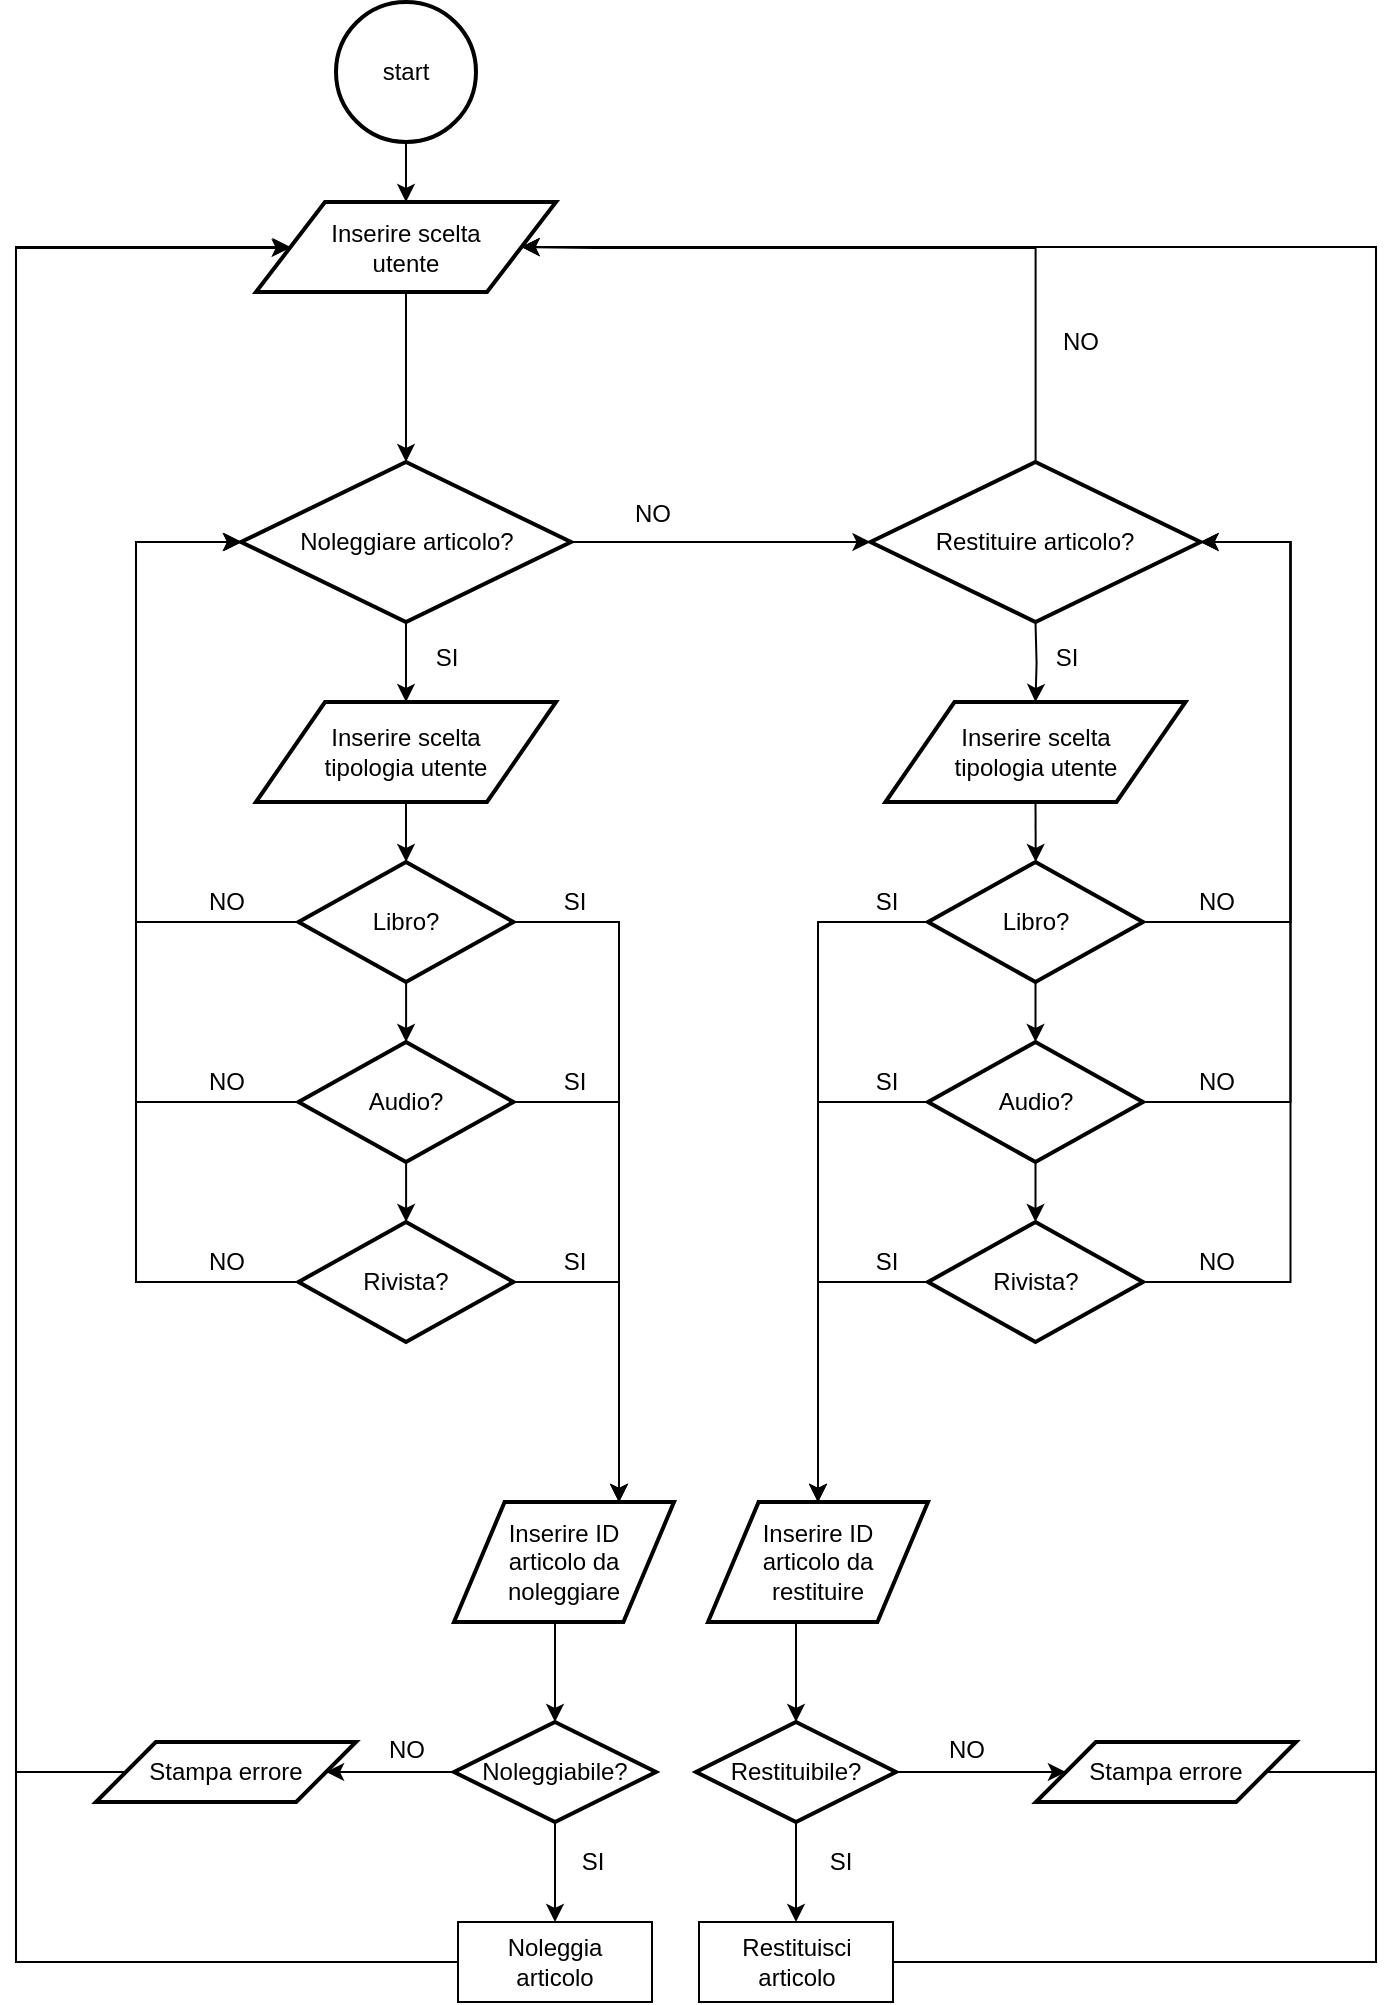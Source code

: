 <mxfile version="13.0.9" type="device"><diagram id="C5RBs43oDa-KdzZeNtuy" name="Page-1"><mxGraphModel dx="1038" dy="489" grid="1" gridSize="10" guides="1" tooltips="1" connect="1" arrows="1" fold="1" page="1" pageScale="1" pageWidth="827" pageHeight="1169" math="0" shadow="0"><root><mxCell id="WIyWlLk6GJQsqaUBKTNV-0"/><mxCell id="WIyWlLk6GJQsqaUBKTNV-1" parent="WIyWlLk6GJQsqaUBKTNV-0"/><mxCell id="nEdp0eNIqfgsPaVO6p7s-13" style="edgeStyle=orthogonalEdgeStyle;rounded=0;orthogonalLoop=1;jettySize=auto;html=1;" edge="1" parent="WIyWlLk6GJQsqaUBKTNV-1" source="nEdp0eNIqfgsPaVO6p7s-1" target="nEdp0eNIqfgsPaVO6p7s-12"><mxGeometry relative="1" as="geometry"/></mxCell><mxCell id="nEdp0eNIqfgsPaVO6p7s-57" value="" style="edgeStyle=orthogonalEdgeStyle;rounded=0;orthogonalLoop=1;jettySize=auto;html=1;" edge="1" parent="WIyWlLk6GJQsqaUBKTNV-1" source="nEdp0eNIqfgsPaVO6p7s-1" target="nEdp0eNIqfgsPaVO6p7s-56"><mxGeometry relative="1" as="geometry"/></mxCell><mxCell id="nEdp0eNIqfgsPaVO6p7s-1" value="Noleggiare articolo?" style="strokeWidth=2;html=1;shape=mxgraph.flowchart.decision;whiteSpace=wrap;" vertex="1" parent="WIyWlLk6GJQsqaUBKTNV-1"><mxGeometry x="232.5" y="240" width="165" height="80" as="geometry"/></mxCell><mxCell id="nEdp0eNIqfgsPaVO6p7s-127" style="edgeStyle=orthogonalEdgeStyle;rounded=0;orthogonalLoop=1;jettySize=auto;html=1;entryX=0.5;entryY=0;entryDx=0;entryDy=0;" edge="1" parent="WIyWlLk6GJQsqaUBKTNV-1" source="nEdp0eNIqfgsPaVO6p7s-3" target="nEdp0eNIqfgsPaVO6p7s-5"><mxGeometry relative="1" as="geometry"/></mxCell><mxCell id="nEdp0eNIqfgsPaVO6p7s-3" value="start" style="strokeWidth=2;html=1;shape=mxgraph.flowchart.start_2;whiteSpace=wrap;" vertex="1" parent="WIyWlLk6GJQsqaUBKTNV-1"><mxGeometry x="280" y="10" width="70" height="70" as="geometry"/></mxCell><mxCell id="nEdp0eNIqfgsPaVO6p7s-11" value="" style="edgeStyle=orthogonalEdgeStyle;rounded=0;orthogonalLoop=1;jettySize=auto;html=1;entryX=0.5;entryY=0;entryDx=0;entryDy=0;entryPerimeter=0;" edge="1" parent="WIyWlLk6GJQsqaUBKTNV-1" source="nEdp0eNIqfgsPaVO6p7s-5" target="nEdp0eNIqfgsPaVO6p7s-1"><mxGeometry relative="1" as="geometry"><mxPoint x="315" y="235" as="targetPoint"/></mxGeometry></mxCell><mxCell id="nEdp0eNIqfgsPaVO6p7s-5" value="Inserire scelta&lt;br&gt;utente" style="shape=parallelogram;html=1;strokeWidth=2;perimeter=parallelogramPerimeter;whiteSpace=wrap;rounded=0;arcSize=12;size=0.23;" vertex="1" parent="WIyWlLk6GJQsqaUBKTNV-1"><mxGeometry x="240" y="110" width="150" height="45" as="geometry"/></mxCell><mxCell id="nEdp0eNIqfgsPaVO6p7s-30" style="edgeStyle=orthogonalEdgeStyle;rounded=0;orthogonalLoop=1;jettySize=auto;html=1;entryX=1;entryY=0.5;entryDx=0;entryDy=0;" edge="1" parent="WIyWlLk6GJQsqaUBKTNV-1" source="nEdp0eNIqfgsPaVO6p7s-12" target="nEdp0eNIqfgsPaVO6p7s-5"><mxGeometry relative="1" as="geometry"><mxPoint x="440" y="127.5" as="targetPoint"/><Array as="points"><mxPoint x="630" y="133"/><mxPoint x="410" y="133"/></Array></mxGeometry></mxCell><mxCell id="nEdp0eNIqfgsPaVO6p7s-12" value="Restituire articolo?" style="strokeWidth=2;html=1;shape=mxgraph.flowchart.decision;whiteSpace=wrap;" vertex="1" parent="WIyWlLk6GJQsqaUBKTNV-1"><mxGeometry x="547.25" y="240" width="165" height="80" as="geometry"/></mxCell><mxCell id="nEdp0eNIqfgsPaVO6p7s-14" value="NO" style="text;html=1;align=center;verticalAlign=middle;resizable=0;points=[];autosize=1;" vertex="1" parent="WIyWlLk6GJQsqaUBKTNV-1"><mxGeometry x="423" y="256" width="30" height="20" as="geometry"/></mxCell><mxCell id="nEdp0eNIqfgsPaVO6p7s-22" value="" style="edgeStyle=orthogonalEdgeStyle;rounded=0;orthogonalLoop=1;jettySize=auto;html=1;" edge="1" parent="WIyWlLk6GJQsqaUBKTNV-1" source="nEdp0eNIqfgsPaVO6p7s-15" target="nEdp0eNIqfgsPaVO6p7s-16"><mxGeometry relative="1" as="geometry"/></mxCell><mxCell id="nEdp0eNIqfgsPaVO6p7s-32" style="edgeStyle=orthogonalEdgeStyle;rounded=0;orthogonalLoop=1;jettySize=auto;html=1;entryX=0;entryY=0.5;entryDx=0;entryDy=0;entryPerimeter=0;" edge="1" parent="WIyWlLk6GJQsqaUBKTNV-1" source="nEdp0eNIqfgsPaVO6p7s-15" target="nEdp0eNIqfgsPaVO6p7s-1"><mxGeometry relative="1" as="geometry"><mxPoint x="232.5" y="240" as="targetPoint"/><Array as="points"><mxPoint x="180" y="470"/><mxPoint x="180" y="280"/></Array></mxGeometry></mxCell><mxCell id="nEdp0eNIqfgsPaVO6p7s-91" style="edgeStyle=orthogonalEdgeStyle;rounded=0;orthogonalLoop=1;jettySize=auto;html=1;exitX=1;exitY=0.5;exitDx=0;exitDy=0;exitPerimeter=0;entryX=0.75;entryY=0;entryDx=0;entryDy=0;" edge="1" parent="WIyWlLk6GJQsqaUBKTNV-1" source="nEdp0eNIqfgsPaVO6p7s-15" target="nEdp0eNIqfgsPaVO6p7s-71"><mxGeometry relative="1" as="geometry"/></mxCell><mxCell id="nEdp0eNIqfgsPaVO6p7s-15" value="Libro?" style="strokeWidth=2;html=1;shape=mxgraph.flowchart.decision;whiteSpace=wrap;" vertex="1" parent="WIyWlLk6GJQsqaUBKTNV-1"><mxGeometry x="261.25" y="440" width="107.5" height="60" as="geometry"/></mxCell><mxCell id="nEdp0eNIqfgsPaVO6p7s-23" value="" style="edgeStyle=orthogonalEdgeStyle;rounded=0;orthogonalLoop=1;jettySize=auto;html=1;" edge="1" parent="WIyWlLk6GJQsqaUBKTNV-1" source="nEdp0eNIqfgsPaVO6p7s-16" target="nEdp0eNIqfgsPaVO6p7s-17"><mxGeometry relative="1" as="geometry"/></mxCell><mxCell id="nEdp0eNIqfgsPaVO6p7s-34" style="edgeStyle=orthogonalEdgeStyle;rounded=0;orthogonalLoop=1;jettySize=auto;html=1;" edge="1" parent="WIyWlLk6GJQsqaUBKTNV-1" source="nEdp0eNIqfgsPaVO6p7s-16"><mxGeometry relative="1" as="geometry"><mxPoint x="233" y="280" as="targetPoint"/><Array as="points"><mxPoint x="180" y="560"/><mxPoint x="180" y="280"/></Array></mxGeometry></mxCell><mxCell id="nEdp0eNIqfgsPaVO6p7s-92" style="edgeStyle=orthogonalEdgeStyle;rounded=0;orthogonalLoop=1;jettySize=auto;html=1;exitX=1;exitY=0.5;exitDx=0;exitDy=0;exitPerimeter=0;entryX=0.75;entryY=0;entryDx=0;entryDy=0;" edge="1" parent="WIyWlLk6GJQsqaUBKTNV-1" source="nEdp0eNIqfgsPaVO6p7s-16" target="nEdp0eNIqfgsPaVO6p7s-71"><mxGeometry relative="1" as="geometry"/></mxCell><mxCell id="nEdp0eNIqfgsPaVO6p7s-16" value="Audio?" style="strokeWidth=2;html=1;shape=mxgraph.flowchart.decision;whiteSpace=wrap;" vertex="1" parent="WIyWlLk6GJQsqaUBKTNV-1"><mxGeometry x="261.25" y="530" width="107.5" height="60" as="geometry"/></mxCell><mxCell id="nEdp0eNIqfgsPaVO6p7s-37" style="edgeStyle=orthogonalEdgeStyle;rounded=0;orthogonalLoop=1;jettySize=auto;html=1;entryX=0;entryY=0.5;entryDx=0;entryDy=0;entryPerimeter=0;" edge="1" parent="WIyWlLk6GJQsqaUBKTNV-1" target="nEdp0eNIqfgsPaVO6p7s-1"><mxGeometry relative="1" as="geometry"><mxPoint x="232.5" y="240" as="targetPoint"/><mxPoint x="260" y="650" as="sourcePoint"/><Array as="points"><mxPoint x="180" y="650"/><mxPoint x="180" y="280"/></Array></mxGeometry></mxCell><mxCell id="nEdp0eNIqfgsPaVO6p7s-93" style="edgeStyle=orthogonalEdgeStyle;rounded=0;orthogonalLoop=1;jettySize=auto;html=1;entryX=0.75;entryY=0;entryDx=0;entryDy=0;" edge="1" parent="WIyWlLk6GJQsqaUBKTNV-1" source="nEdp0eNIqfgsPaVO6p7s-17" target="nEdp0eNIqfgsPaVO6p7s-71"><mxGeometry relative="1" as="geometry"><Array as="points"><mxPoint x="422" y="650"/></Array></mxGeometry></mxCell><mxCell id="nEdp0eNIqfgsPaVO6p7s-17" value="Rivista?" style="strokeWidth=2;html=1;shape=mxgraph.flowchart.decision;whiteSpace=wrap;" vertex="1" parent="WIyWlLk6GJQsqaUBKTNV-1"><mxGeometry x="261.25" y="620" width="107.5" height="60" as="geometry"/></mxCell><mxCell id="nEdp0eNIqfgsPaVO6p7s-25" value="" style="edgeStyle=orthogonalEdgeStyle;rounded=0;orthogonalLoop=1;jettySize=auto;html=1;" edge="1" parent="WIyWlLk6GJQsqaUBKTNV-1" source="nEdp0eNIqfgsPaVO6p7s-18" target="nEdp0eNIqfgsPaVO6p7s-19"><mxGeometry relative="1" as="geometry"/></mxCell><mxCell id="nEdp0eNIqfgsPaVO6p7s-49" style="edgeStyle=orthogonalEdgeStyle;rounded=0;orthogonalLoop=1;jettySize=auto;html=1;exitX=1;exitY=0.5;exitDx=0;exitDy=0;exitPerimeter=0;" edge="1" parent="WIyWlLk6GJQsqaUBKTNV-1" source="nEdp0eNIqfgsPaVO6p7s-18"><mxGeometry relative="1" as="geometry"><mxPoint x="712.25" y="280" as="targetPoint"/><Array as="points"><mxPoint x="757.25" y="470"/><mxPoint x="757.25" y="280"/><mxPoint x="712.25" y="280"/></Array></mxGeometry></mxCell><mxCell id="nEdp0eNIqfgsPaVO6p7s-75" style="edgeStyle=orthogonalEdgeStyle;rounded=0;orthogonalLoop=1;jettySize=auto;html=1;exitX=0;exitY=0.5;exitDx=0;exitDy=0;exitPerimeter=0;entryX=0.5;entryY=0;entryDx=0;entryDy=0;" edge="1" parent="WIyWlLk6GJQsqaUBKTNV-1" source="nEdp0eNIqfgsPaVO6p7s-18" target="nEdp0eNIqfgsPaVO6p7s-74"><mxGeometry relative="1" as="geometry"><mxPoint x="521" y="760" as="targetPoint"/></mxGeometry></mxCell><mxCell id="nEdp0eNIqfgsPaVO6p7s-18" value="Libro?" style="strokeWidth=2;html=1;shape=mxgraph.flowchart.decision;whiteSpace=wrap;" vertex="1" parent="WIyWlLk6GJQsqaUBKTNV-1"><mxGeometry x="576" y="440" width="107.5" height="60" as="geometry"/></mxCell><mxCell id="nEdp0eNIqfgsPaVO6p7s-27" value="" style="edgeStyle=orthogonalEdgeStyle;rounded=0;orthogonalLoop=1;jettySize=auto;html=1;" edge="1" parent="WIyWlLk6GJQsqaUBKTNV-1" source="nEdp0eNIqfgsPaVO6p7s-19" target="nEdp0eNIqfgsPaVO6p7s-20"><mxGeometry relative="1" as="geometry"/></mxCell><mxCell id="nEdp0eNIqfgsPaVO6p7s-67" style="edgeStyle=orthogonalEdgeStyle;rounded=0;orthogonalLoop=1;jettySize=auto;html=1;exitX=1;exitY=0.5;exitDx=0;exitDy=0;exitPerimeter=0;entryX=1;entryY=0.5;entryDx=0;entryDy=0;entryPerimeter=0;" edge="1" parent="WIyWlLk6GJQsqaUBKTNV-1" source="nEdp0eNIqfgsPaVO6p7s-19" target="nEdp0eNIqfgsPaVO6p7s-12"><mxGeometry relative="1" as="geometry"><Array as="points"><mxPoint x="757.25" y="560"/><mxPoint x="757.25" y="280"/></Array></mxGeometry></mxCell><mxCell id="nEdp0eNIqfgsPaVO6p7s-87" style="edgeStyle=orthogonalEdgeStyle;rounded=0;orthogonalLoop=1;jettySize=auto;html=1;entryX=0.5;entryY=0;entryDx=0;entryDy=0;" edge="1" parent="WIyWlLk6GJQsqaUBKTNV-1" source="nEdp0eNIqfgsPaVO6p7s-19" target="nEdp0eNIqfgsPaVO6p7s-74"><mxGeometry relative="1" as="geometry"><Array as="points"><mxPoint x="521" y="560"/></Array></mxGeometry></mxCell><mxCell id="nEdp0eNIqfgsPaVO6p7s-19" value="Audio?" style="strokeWidth=2;html=1;shape=mxgraph.flowchart.decision;whiteSpace=wrap;" vertex="1" parent="WIyWlLk6GJQsqaUBKTNV-1"><mxGeometry x="576" y="530" width="107.5" height="60" as="geometry"/></mxCell><mxCell id="nEdp0eNIqfgsPaVO6p7s-68" style="edgeStyle=orthogonalEdgeStyle;rounded=0;orthogonalLoop=1;jettySize=auto;html=1;exitX=1;exitY=0.5;exitDx=0;exitDy=0;exitPerimeter=0;entryX=1;entryY=0.5;entryDx=0;entryDy=0;entryPerimeter=0;" edge="1" parent="WIyWlLk6GJQsqaUBKTNV-1" source="nEdp0eNIqfgsPaVO6p7s-20" target="nEdp0eNIqfgsPaVO6p7s-12"><mxGeometry relative="1" as="geometry"><Array as="points"><mxPoint x="757.25" y="650"/><mxPoint x="757.25" y="280"/></Array></mxGeometry></mxCell><mxCell id="nEdp0eNIqfgsPaVO6p7s-86" style="edgeStyle=orthogonalEdgeStyle;rounded=0;orthogonalLoop=1;jettySize=auto;html=1;entryX=0.5;entryY=0;entryDx=0;entryDy=0;" edge="1" parent="WIyWlLk6GJQsqaUBKTNV-1" source="nEdp0eNIqfgsPaVO6p7s-20" target="nEdp0eNIqfgsPaVO6p7s-74"><mxGeometry relative="1" as="geometry"><Array as="points"><mxPoint x="521" y="650"/></Array></mxGeometry></mxCell><mxCell id="nEdp0eNIqfgsPaVO6p7s-20" value="Rivista?" style="strokeWidth=2;html=1;shape=mxgraph.flowchart.decision;whiteSpace=wrap;" vertex="1" parent="WIyWlLk6GJQsqaUBKTNV-1"><mxGeometry x="576" y="620" width="107.5" height="60" as="geometry"/></mxCell><mxCell id="nEdp0eNIqfgsPaVO6p7s-31" value="NO" style="text;html=1;align=center;verticalAlign=middle;resizable=0;points=[];autosize=1;" vertex="1" parent="WIyWlLk6GJQsqaUBKTNV-1"><mxGeometry x="637.25" y="170" width="30" height="20" as="geometry"/></mxCell><mxCell id="nEdp0eNIqfgsPaVO6p7s-33" value="NO" style="text;html=1;align=center;verticalAlign=middle;resizable=0;points=[];autosize=1;" vertex="1" parent="WIyWlLk6GJQsqaUBKTNV-1"><mxGeometry x="210" y="540" width="30" height="20" as="geometry"/></mxCell><mxCell id="nEdp0eNIqfgsPaVO6p7s-36" value="NO" style="text;html=1;align=center;verticalAlign=middle;resizable=0;points=[];autosize=1;" vertex="1" parent="WIyWlLk6GJQsqaUBKTNV-1"><mxGeometry x="210" y="630" width="30" height="20" as="geometry"/></mxCell><mxCell id="nEdp0eNIqfgsPaVO6p7s-42" value="NO" style="text;html=1;align=center;verticalAlign=middle;resizable=0;points=[];autosize=1;" vertex="1" parent="WIyWlLk6GJQsqaUBKTNV-1"><mxGeometry x="704.75" y="450" width="30" height="20" as="geometry"/></mxCell><mxCell id="nEdp0eNIqfgsPaVO6p7s-45" value="NO" style="text;html=1;align=center;verticalAlign=middle;resizable=0;points=[];autosize=1;" vertex="1" parent="WIyWlLk6GJQsqaUBKTNV-1"><mxGeometry x="704.75" y="540" width="30" height="20" as="geometry"/></mxCell><mxCell id="nEdp0eNIqfgsPaVO6p7s-53" value="NO" style="text;html=1;align=center;verticalAlign=middle;resizable=0;points=[];autosize=1;" vertex="1" parent="WIyWlLk6GJQsqaUBKTNV-1"><mxGeometry x="704.75" y="630" width="30" height="20" as="geometry"/></mxCell><mxCell id="nEdp0eNIqfgsPaVO6p7s-58" value="" style="edgeStyle=orthogonalEdgeStyle;rounded=0;orthogonalLoop=1;jettySize=auto;html=1;" edge="1" parent="WIyWlLk6GJQsqaUBKTNV-1" source="nEdp0eNIqfgsPaVO6p7s-56" target="nEdp0eNIqfgsPaVO6p7s-15"><mxGeometry relative="1" as="geometry"/></mxCell><mxCell id="nEdp0eNIqfgsPaVO6p7s-56" value="Inserire scelta&lt;br&gt;tipologia utente" style="shape=parallelogram;html=1;strokeWidth=2;perimeter=parallelogramPerimeter;whiteSpace=wrap;rounded=0;arcSize=12;size=0.23;" vertex="1" parent="WIyWlLk6GJQsqaUBKTNV-1"><mxGeometry x="240" y="360" width="150" height="50" as="geometry"/></mxCell><mxCell id="nEdp0eNIqfgsPaVO6p7s-59" value="SI" style="text;html=1;align=center;verticalAlign=middle;resizable=0;points=[];autosize=1;" vertex="1" parent="WIyWlLk6GJQsqaUBKTNV-1"><mxGeometry x="320" y="328" width="30" height="20" as="geometry"/></mxCell><mxCell id="nEdp0eNIqfgsPaVO6p7s-60" value="NO" style="text;html=1;align=center;verticalAlign=middle;resizable=0;points=[];autosize=1;" vertex="1" parent="WIyWlLk6GJQsqaUBKTNV-1"><mxGeometry x="210" y="450" width="30" height="20" as="geometry"/></mxCell><mxCell id="nEdp0eNIqfgsPaVO6p7s-63" value="" style="edgeStyle=orthogonalEdgeStyle;rounded=0;orthogonalLoop=1;jettySize=auto;html=1;" edge="1" parent="WIyWlLk6GJQsqaUBKTNV-1"><mxGeometry relative="1" as="geometry"><mxPoint x="629.75" y="320" as="sourcePoint"/><mxPoint x="629.75" y="360" as="targetPoint"/></mxGeometry></mxCell><mxCell id="nEdp0eNIqfgsPaVO6p7s-64" value="" style="edgeStyle=orthogonalEdgeStyle;rounded=0;orthogonalLoop=1;jettySize=auto;html=1;" edge="1" parent="WIyWlLk6GJQsqaUBKTNV-1"><mxGeometry relative="1" as="geometry"><mxPoint x="629.85" y="440" as="targetPoint"/><mxPoint x="629.75" y="410" as="sourcePoint"/></mxGeometry></mxCell><mxCell id="nEdp0eNIqfgsPaVO6p7s-65" value="Inserire scelta&lt;br&gt;tipologia utente" style="shape=parallelogram;html=1;strokeWidth=2;perimeter=parallelogramPerimeter;whiteSpace=wrap;rounded=0;arcSize=12;size=0.23;" vertex="1" parent="WIyWlLk6GJQsqaUBKTNV-1"><mxGeometry x="554.75" y="360" width="150" height="50" as="geometry"/></mxCell><mxCell id="nEdp0eNIqfgsPaVO6p7s-66" value="SI" style="text;html=1;align=center;verticalAlign=middle;resizable=0;points=[];autosize=1;" vertex="1" parent="WIyWlLk6GJQsqaUBKTNV-1"><mxGeometry x="630" y="328" width="30" height="20" as="geometry"/></mxCell><mxCell id="nEdp0eNIqfgsPaVO6p7s-108" style="edgeStyle=orthogonalEdgeStyle;rounded=0;orthogonalLoop=1;jettySize=auto;html=1;entryX=0.5;entryY=0;entryDx=0;entryDy=0;entryPerimeter=0;" edge="1" parent="WIyWlLk6GJQsqaUBKTNV-1" target="nEdp0eNIqfgsPaVO6p7s-102"><mxGeometry relative="1" as="geometry"><mxPoint x="389.5" y="800" as="sourcePoint"/><Array as="points"><mxPoint x="390" y="870"/></Array></mxGeometry></mxCell><mxCell id="nEdp0eNIqfgsPaVO6p7s-71" value="Inserire ID&lt;br&gt;articolo da noleggiare" style="shape=parallelogram;html=1;strokeWidth=2;perimeter=parallelogramPerimeter;whiteSpace=wrap;rounded=0;arcSize=12;size=0.23;" vertex="1" parent="WIyWlLk6GJQsqaUBKTNV-1"><mxGeometry x="339" y="760" width="110" height="60" as="geometry"/></mxCell><mxCell id="nEdp0eNIqfgsPaVO6p7s-109" style="edgeStyle=orthogonalEdgeStyle;rounded=0;orthogonalLoop=1;jettySize=auto;html=1;entryX=0.5;entryY=0;entryDx=0;entryDy=0;entryPerimeter=0;" edge="1" parent="WIyWlLk6GJQsqaUBKTNV-1" target="nEdp0eNIqfgsPaVO6p7s-104"><mxGeometry relative="1" as="geometry"><mxPoint x="510" y="800" as="sourcePoint"/><Array as="points"><mxPoint x="510" y="870"/></Array></mxGeometry></mxCell><mxCell id="nEdp0eNIqfgsPaVO6p7s-74" value="Inserire ID &lt;br&gt;articolo da&lt;br&gt;restituire" style="shape=parallelogram;html=1;strokeWidth=2;perimeter=parallelogramPerimeter;whiteSpace=wrap;rounded=0;arcSize=12;size=0.23;" vertex="1" parent="WIyWlLk6GJQsqaUBKTNV-1"><mxGeometry x="466" y="760" width="110" height="60" as="geometry"/></mxCell><mxCell id="nEdp0eNIqfgsPaVO6p7s-76" value="SI" style="text;html=1;align=center;verticalAlign=middle;resizable=0;points=[];autosize=1;" vertex="1" parent="WIyWlLk6GJQsqaUBKTNV-1"><mxGeometry x="384" y="450" width="30" height="20" as="geometry"/></mxCell><mxCell id="nEdp0eNIqfgsPaVO6p7s-94" value="SI" style="text;html=1;align=center;verticalAlign=middle;resizable=0;points=[];autosize=1;" vertex="1" parent="WIyWlLk6GJQsqaUBKTNV-1"><mxGeometry x="384" y="540" width="30" height="20" as="geometry"/></mxCell><mxCell id="nEdp0eNIqfgsPaVO6p7s-96" value="SI" style="text;html=1;align=center;verticalAlign=middle;resizable=0;points=[];autosize=1;" vertex="1" parent="WIyWlLk6GJQsqaUBKTNV-1"><mxGeometry x="384" y="630" width="30" height="20" as="geometry"/></mxCell><mxCell id="nEdp0eNIqfgsPaVO6p7s-97" value="SI" style="text;html=1;align=center;verticalAlign=middle;resizable=0;points=[];autosize=1;" vertex="1" parent="WIyWlLk6GJQsqaUBKTNV-1"><mxGeometry x="540" y="450" width="30" height="20" as="geometry"/></mxCell><mxCell id="nEdp0eNIqfgsPaVO6p7s-98" value="SI" style="text;html=1;align=center;verticalAlign=middle;resizable=0;points=[];autosize=1;" vertex="1" parent="WIyWlLk6GJQsqaUBKTNV-1"><mxGeometry x="540" y="540" width="30" height="20" as="geometry"/></mxCell><mxCell id="nEdp0eNIqfgsPaVO6p7s-99" value="SI" style="text;html=1;align=center;verticalAlign=middle;resizable=0;points=[];autosize=1;" vertex="1" parent="WIyWlLk6GJQsqaUBKTNV-1"><mxGeometry x="540" y="630" width="30" height="20" as="geometry"/></mxCell><mxCell id="nEdp0eNIqfgsPaVO6p7s-113" style="edgeStyle=orthogonalEdgeStyle;rounded=0;orthogonalLoop=1;jettySize=auto;html=1;entryX=1;entryY=0.5;entryDx=0;entryDy=0;" edge="1" parent="WIyWlLk6GJQsqaUBKTNV-1" source="nEdp0eNIqfgsPaVO6p7s-102" target="nEdp0eNIqfgsPaVO6p7s-112"><mxGeometry relative="1" as="geometry"/></mxCell><mxCell id="nEdp0eNIqfgsPaVO6p7s-116" style="edgeStyle=orthogonalEdgeStyle;rounded=0;orthogonalLoop=1;jettySize=auto;html=1;" edge="1" parent="WIyWlLk6GJQsqaUBKTNV-1" source="nEdp0eNIqfgsPaVO6p7s-102" target="nEdp0eNIqfgsPaVO6p7s-114"><mxGeometry relative="1" as="geometry"/></mxCell><mxCell id="nEdp0eNIqfgsPaVO6p7s-102" value="Noleggiabile?" style="strokeWidth=2;html=1;shape=mxgraph.flowchart.decision;whiteSpace=wrap;" vertex="1" parent="WIyWlLk6GJQsqaUBKTNV-1"><mxGeometry x="339" y="870" width="101" height="50" as="geometry"/></mxCell><mxCell id="nEdp0eNIqfgsPaVO6p7s-117" style="edgeStyle=orthogonalEdgeStyle;rounded=0;orthogonalLoop=1;jettySize=auto;html=1;" edge="1" parent="WIyWlLk6GJQsqaUBKTNV-1" source="nEdp0eNIqfgsPaVO6p7s-104" target="nEdp0eNIqfgsPaVO6p7s-115"><mxGeometry relative="1" as="geometry"/></mxCell><mxCell id="nEdp0eNIqfgsPaVO6p7s-119" style="edgeStyle=orthogonalEdgeStyle;rounded=0;orthogonalLoop=1;jettySize=auto;html=1;exitX=1;exitY=0.5;exitDx=0;exitDy=0;exitPerimeter=0;entryX=0;entryY=0.5;entryDx=0;entryDy=0;" edge="1" parent="WIyWlLk6GJQsqaUBKTNV-1" source="nEdp0eNIqfgsPaVO6p7s-104" target="nEdp0eNIqfgsPaVO6p7s-118"><mxGeometry relative="1" as="geometry"/></mxCell><mxCell id="nEdp0eNIqfgsPaVO6p7s-104" value="Restituibile?" style="strokeWidth=2;html=1;shape=mxgraph.flowchart.decision;whiteSpace=wrap;" vertex="1" parent="WIyWlLk6GJQsqaUBKTNV-1"><mxGeometry x="460" y="870" width="100" height="50" as="geometry"/></mxCell><mxCell id="nEdp0eNIqfgsPaVO6p7s-126" style="edgeStyle=orthogonalEdgeStyle;rounded=0;orthogonalLoop=1;jettySize=auto;html=1;" edge="1" parent="WIyWlLk6GJQsqaUBKTNV-1" source="nEdp0eNIqfgsPaVO6p7s-112" target="nEdp0eNIqfgsPaVO6p7s-5"><mxGeometry relative="1" as="geometry"><mxPoint x="70" y="120" as="targetPoint"/><Array as="points"><mxPoint x="120" y="895"/><mxPoint x="120" y="133"/></Array></mxGeometry></mxCell><mxCell id="nEdp0eNIqfgsPaVO6p7s-112" value="Stampa errore" style="shape=parallelogram;html=1;strokeWidth=2;perimeter=parallelogramPerimeter;whiteSpace=wrap;rounded=0;arcSize=12;size=0.23;" vertex="1" parent="WIyWlLk6GJQsqaUBKTNV-1"><mxGeometry x="160" y="880" width="130" height="30" as="geometry"/></mxCell><mxCell id="nEdp0eNIqfgsPaVO6p7s-128" style="edgeStyle=orthogonalEdgeStyle;rounded=0;orthogonalLoop=1;jettySize=auto;html=1;entryX=0;entryY=0.5;entryDx=0;entryDy=0;" edge="1" parent="WIyWlLk6GJQsqaUBKTNV-1" source="nEdp0eNIqfgsPaVO6p7s-114" target="nEdp0eNIqfgsPaVO6p7s-5"><mxGeometry relative="1" as="geometry"><mxPoint x="120" y="690" as="targetPoint"/><Array as="points"><mxPoint x="120" y="990"/><mxPoint x="120" y="133"/></Array></mxGeometry></mxCell><mxCell id="nEdp0eNIqfgsPaVO6p7s-114" value="Noleggia&lt;br&gt;articolo" style="rounded=0;whiteSpace=wrap;html=1;" vertex="1" parent="WIyWlLk6GJQsqaUBKTNV-1"><mxGeometry x="341" y="970" width="97" height="40" as="geometry"/></mxCell><mxCell id="nEdp0eNIqfgsPaVO6p7s-130" style="edgeStyle=orthogonalEdgeStyle;rounded=0;orthogonalLoop=1;jettySize=auto;html=1;entryX=1;entryY=0.5;entryDx=0;entryDy=0;" edge="1" parent="WIyWlLk6GJQsqaUBKTNV-1" source="nEdp0eNIqfgsPaVO6p7s-115" target="nEdp0eNIqfgsPaVO6p7s-5"><mxGeometry relative="1" as="geometry"><mxPoint x="800" y="840" as="targetPoint"/><Array as="points"><mxPoint x="800" y="990"/><mxPoint x="800" y="133"/></Array></mxGeometry></mxCell><mxCell id="nEdp0eNIqfgsPaVO6p7s-115" value="Restituisci articolo" style="rounded=0;whiteSpace=wrap;html=1;" vertex="1" parent="WIyWlLk6GJQsqaUBKTNV-1"><mxGeometry x="461.5" y="970" width="97" height="40" as="geometry"/></mxCell><mxCell id="nEdp0eNIqfgsPaVO6p7s-129" style="edgeStyle=orthogonalEdgeStyle;rounded=0;orthogonalLoop=1;jettySize=auto;html=1;entryX=1;entryY=0.5;entryDx=0;entryDy=0;" edge="1" parent="WIyWlLk6GJQsqaUBKTNV-1" source="nEdp0eNIqfgsPaVO6p7s-118" target="nEdp0eNIqfgsPaVO6p7s-5"><mxGeometry relative="1" as="geometry"><mxPoint x="800" y="450" as="targetPoint"/><Array as="points"><mxPoint x="800" y="895"/><mxPoint x="800" y="133"/></Array></mxGeometry></mxCell><mxCell id="nEdp0eNIqfgsPaVO6p7s-118" value="Stampa errore" style="shape=parallelogram;html=1;strokeWidth=2;perimeter=parallelogramPerimeter;whiteSpace=wrap;rounded=0;arcSize=12;size=0.23;" vertex="1" parent="WIyWlLk6GJQsqaUBKTNV-1"><mxGeometry x="630" y="880" width="130" height="30" as="geometry"/></mxCell><mxCell id="nEdp0eNIqfgsPaVO6p7s-120" value="NO" style="text;html=1;align=center;verticalAlign=middle;resizable=0;points=[];autosize=1;" vertex="1" parent="WIyWlLk6GJQsqaUBKTNV-1"><mxGeometry x="300" y="874" width="30" height="20" as="geometry"/></mxCell><mxCell id="nEdp0eNIqfgsPaVO6p7s-121" value="NO" style="text;html=1;align=center;verticalAlign=middle;resizable=0;points=[];autosize=1;" vertex="1" parent="WIyWlLk6GJQsqaUBKTNV-1"><mxGeometry x="580" y="874" width="30" height="20" as="geometry"/></mxCell><mxCell id="nEdp0eNIqfgsPaVO6p7s-124" value="SI" style="text;html=1;align=center;verticalAlign=middle;resizable=0;points=[];autosize=1;" vertex="1" parent="WIyWlLk6GJQsqaUBKTNV-1"><mxGeometry x="393" y="930" width="30" height="20" as="geometry"/></mxCell><mxCell id="nEdp0eNIqfgsPaVO6p7s-125" value="SI" style="text;html=1;align=center;verticalAlign=middle;resizable=0;points=[];autosize=1;" vertex="1" parent="WIyWlLk6GJQsqaUBKTNV-1"><mxGeometry x="517.25" y="930" width="30" height="20" as="geometry"/></mxCell></root></mxGraphModel></diagram></mxfile>